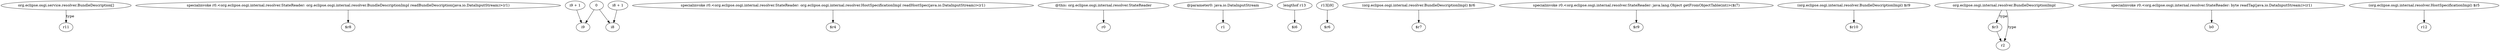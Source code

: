 digraph g {
0[label="org.eclipse.osgi.service.resolver.BundleDescription[]"]
1[label="r11"]
0->1[label="type"]
2[label="specialinvoke r0.<org.eclipse.osgi.internal.resolver.StateReader: org.eclipse.osgi.internal.resolver.BundleDescriptionImpl readBundleDescription(java.io.DataInputStream)>(r1)"]
3[label="$r8"]
2->3[label=""]
4[label="0"]
5[label="i9"]
4->5[label=""]
6[label="specialinvoke r0.<org.eclipse.osgi.internal.resolver.StateReader: org.eclipse.osgi.internal.resolver.HostSpecificationImpl readHostSpec(java.io.DataInputStream)>(r1)"]
7[label="$r4"]
6->7[label=""]
8[label="@this: org.eclipse.osgi.internal.resolver.StateReader"]
9[label="r0"]
8->9[label=""]
10[label="i8"]
4->10[label=""]
11[label="@parameter0: java.io.DataInputStream"]
12[label="r1"]
11->12[label=""]
13[label="lengthof r13"]
14[label="$i6"]
13->14[label=""]
15[label="r13[i9]"]
16[label="$r6"]
15->16[label=""]
17[label="(org.eclipse.osgi.internal.resolver.BundleDescriptionImpl) $r6"]
18[label="$r7"]
17->18[label=""]
19[label="specialinvoke r0.<org.eclipse.osgi.internal.resolver.StateReader: java.lang.Object getFromObjectTable(int)>($i7)"]
20[label="$r9"]
19->20[label=""]
21[label="(org.eclipse.osgi.internal.resolver.BundleDescriptionImpl) $r9"]
22[label="$r10"]
21->22[label=""]
23[label="org.eclipse.osgi.internal.resolver.BundleDescriptionImpl"]
24[label="$r3"]
23->24[label="type"]
25[label="specialinvoke r0.<org.eclipse.osgi.internal.resolver.StateReader: byte readTag(java.io.DataInputStream)>(r1)"]
26[label="b0"]
25->26[label=""]
27[label="i9 + 1"]
27->5[label=""]
28[label="r2"]
24->28[label=""]
29[label="i8 + 1"]
29->10[label=""]
30[label="(org.eclipse.osgi.internal.resolver.HostSpecificationImpl) $r5"]
31[label="r12"]
30->31[label=""]
23->28[label="type"]
}